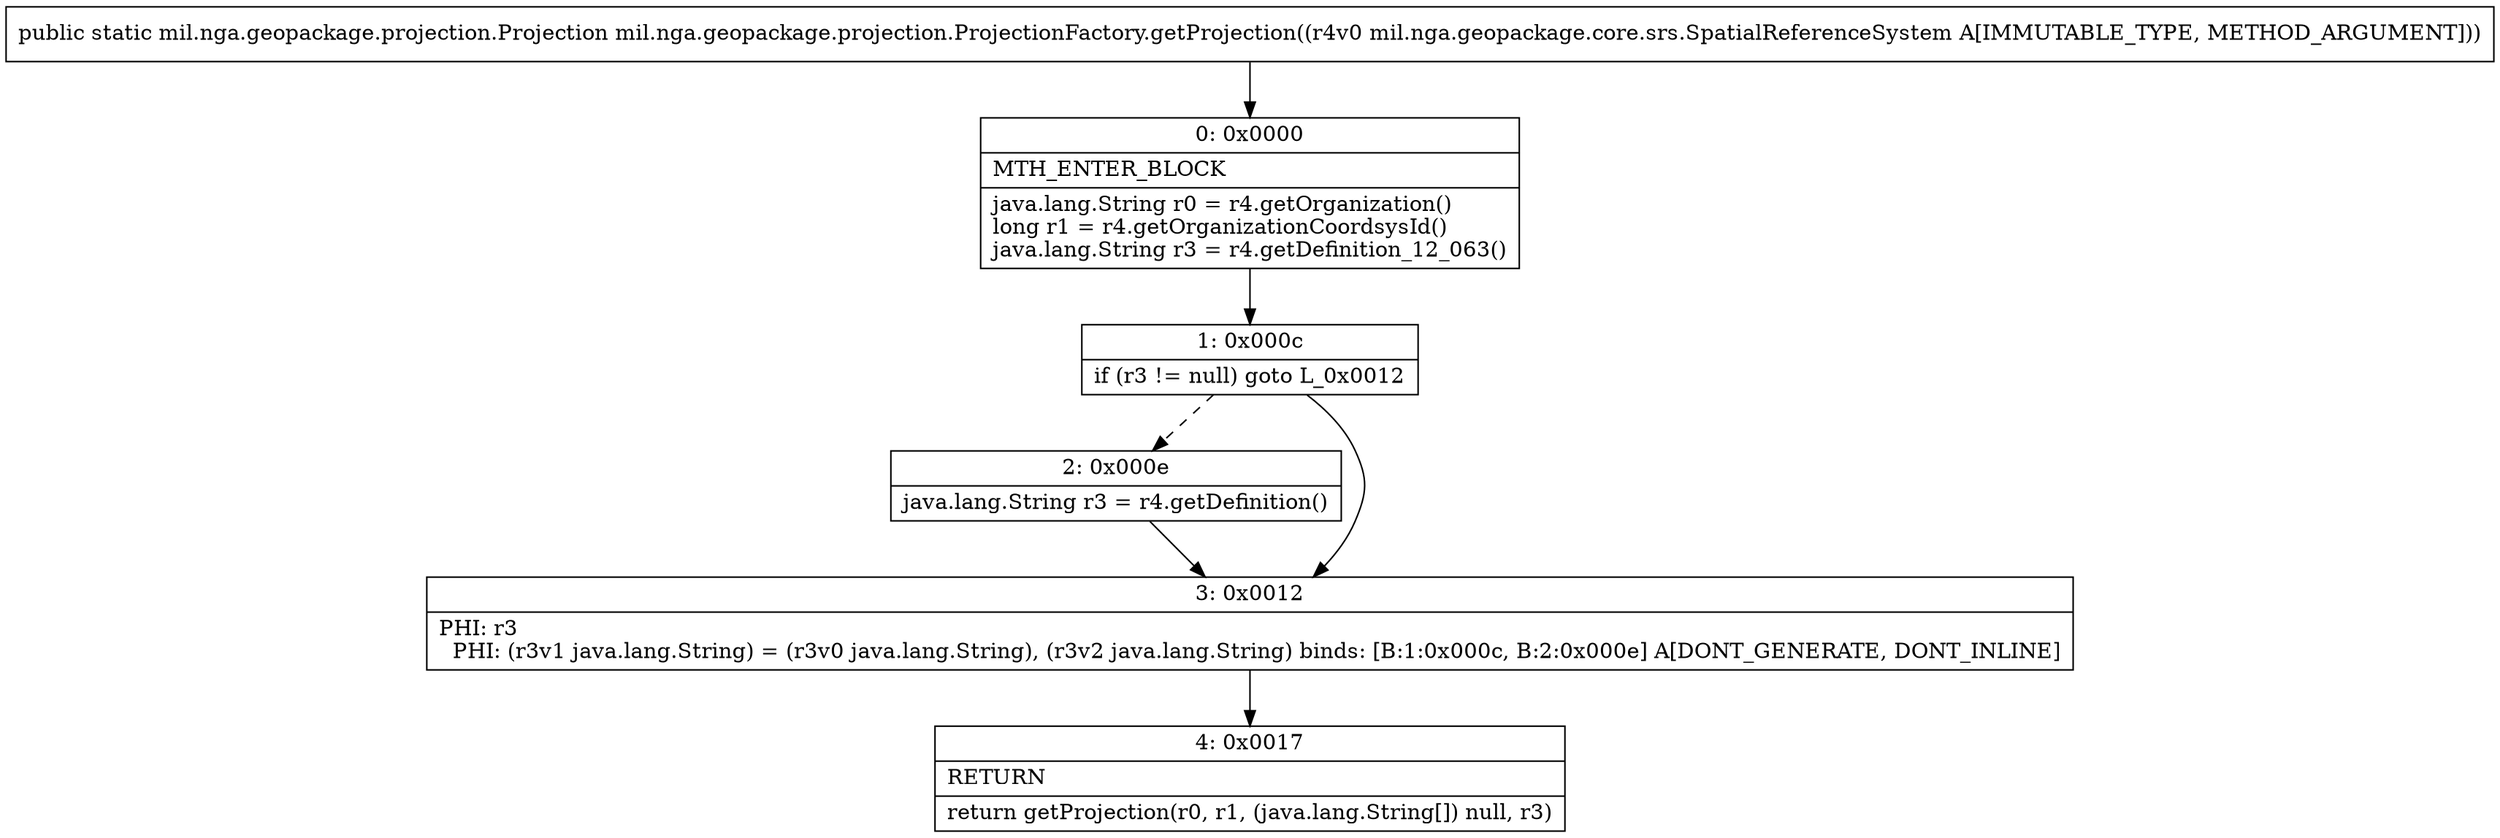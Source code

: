 digraph "CFG formil.nga.geopackage.projection.ProjectionFactory.getProjection(Lmil\/nga\/geopackage\/core\/srs\/SpatialReferenceSystem;)Lmil\/nga\/geopackage\/projection\/Projection;" {
Node_0 [shape=record,label="{0\:\ 0x0000|MTH_ENTER_BLOCK\l|java.lang.String r0 = r4.getOrganization()\llong r1 = r4.getOrganizationCoordsysId()\ljava.lang.String r3 = r4.getDefinition_12_063()\l}"];
Node_1 [shape=record,label="{1\:\ 0x000c|if (r3 != null) goto L_0x0012\l}"];
Node_2 [shape=record,label="{2\:\ 0x000e|java.lang.String r3 = r4.getDefinition()\l}"];
Node_3 [shape=record,label="{3\:\ 0x0012|PHI: r3 \l  PHI: (r3v1 java.lang.String) = (r3v0 java.lang.String), (r3v2 java.lang.String) binds: [B:1:0x000c, B:2:0x000e] A[DONT_GENERATE, DONT_INLINE]\l}"];
Node_4 [shape=record,label="{4\:\ 0x0017|RETURN\l|return getProjection(r0, r1, (java.lang.String[]) null, r3)\l}"];
MethodNode[shape=record,label="{public static mil.nga.geopackage.projection.Projection mil.nga.geopackage.projection.ProjectionFactory.getProjection((r4v0 mil.nga.geopackage.core.srs.SpatialReferenceSystem A[IMMUTABLE_TYPE, METHOD_ARGUMENT])) }"];
MethodNode -> Node_0;
Node_0 -> Node_1;
Node_1 -> Node_2[style=dashed];
Node_1 -> Node_3;
Node_2 -> Node_3;
Node_3 -> Node_4;
}

